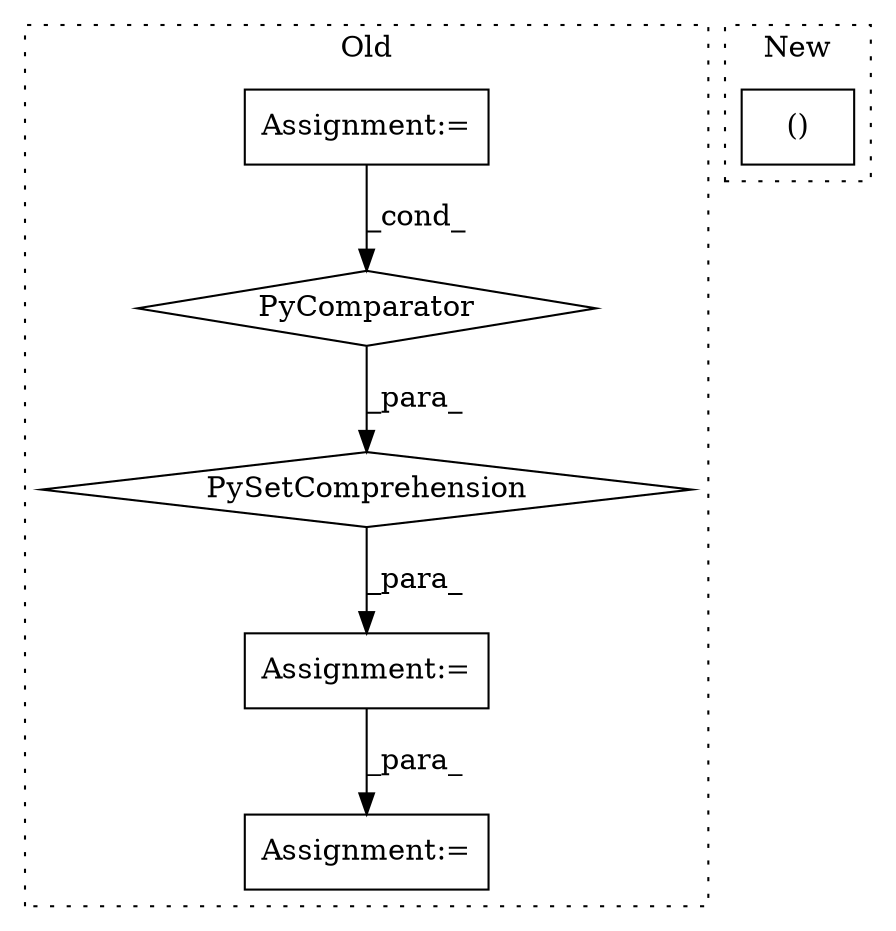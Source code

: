 digraph G {
subgraph cluster0 {
1 [label="PySetComprehension" a="111" s="1729" l="159" shape="diamond"];
3 [label="PyComparator" a="113" s="1818" l="62" shape="diamond"];
4 [label="Assignment:=" a="7" s="1818" l="62" shape="box"];
5 [label="Assignment:=" a="7" s="1900" l="1" shape="box"];
6 [label="Assignment:=" a="7" s="1702" l="1" shape="box"];
label = "Old";
style="dotted";
}
subgraph cluster1 {
2 [label="()" a="106" s="2375" l="23" shape="box"];
label = "New";
style="dotted";
}
1 -> 6 [label="_para_"];
3 -> 1 [label="_para_"];
4 -> 3 [label="_cond_"];
6 -> 5 [label="_para_"];
}